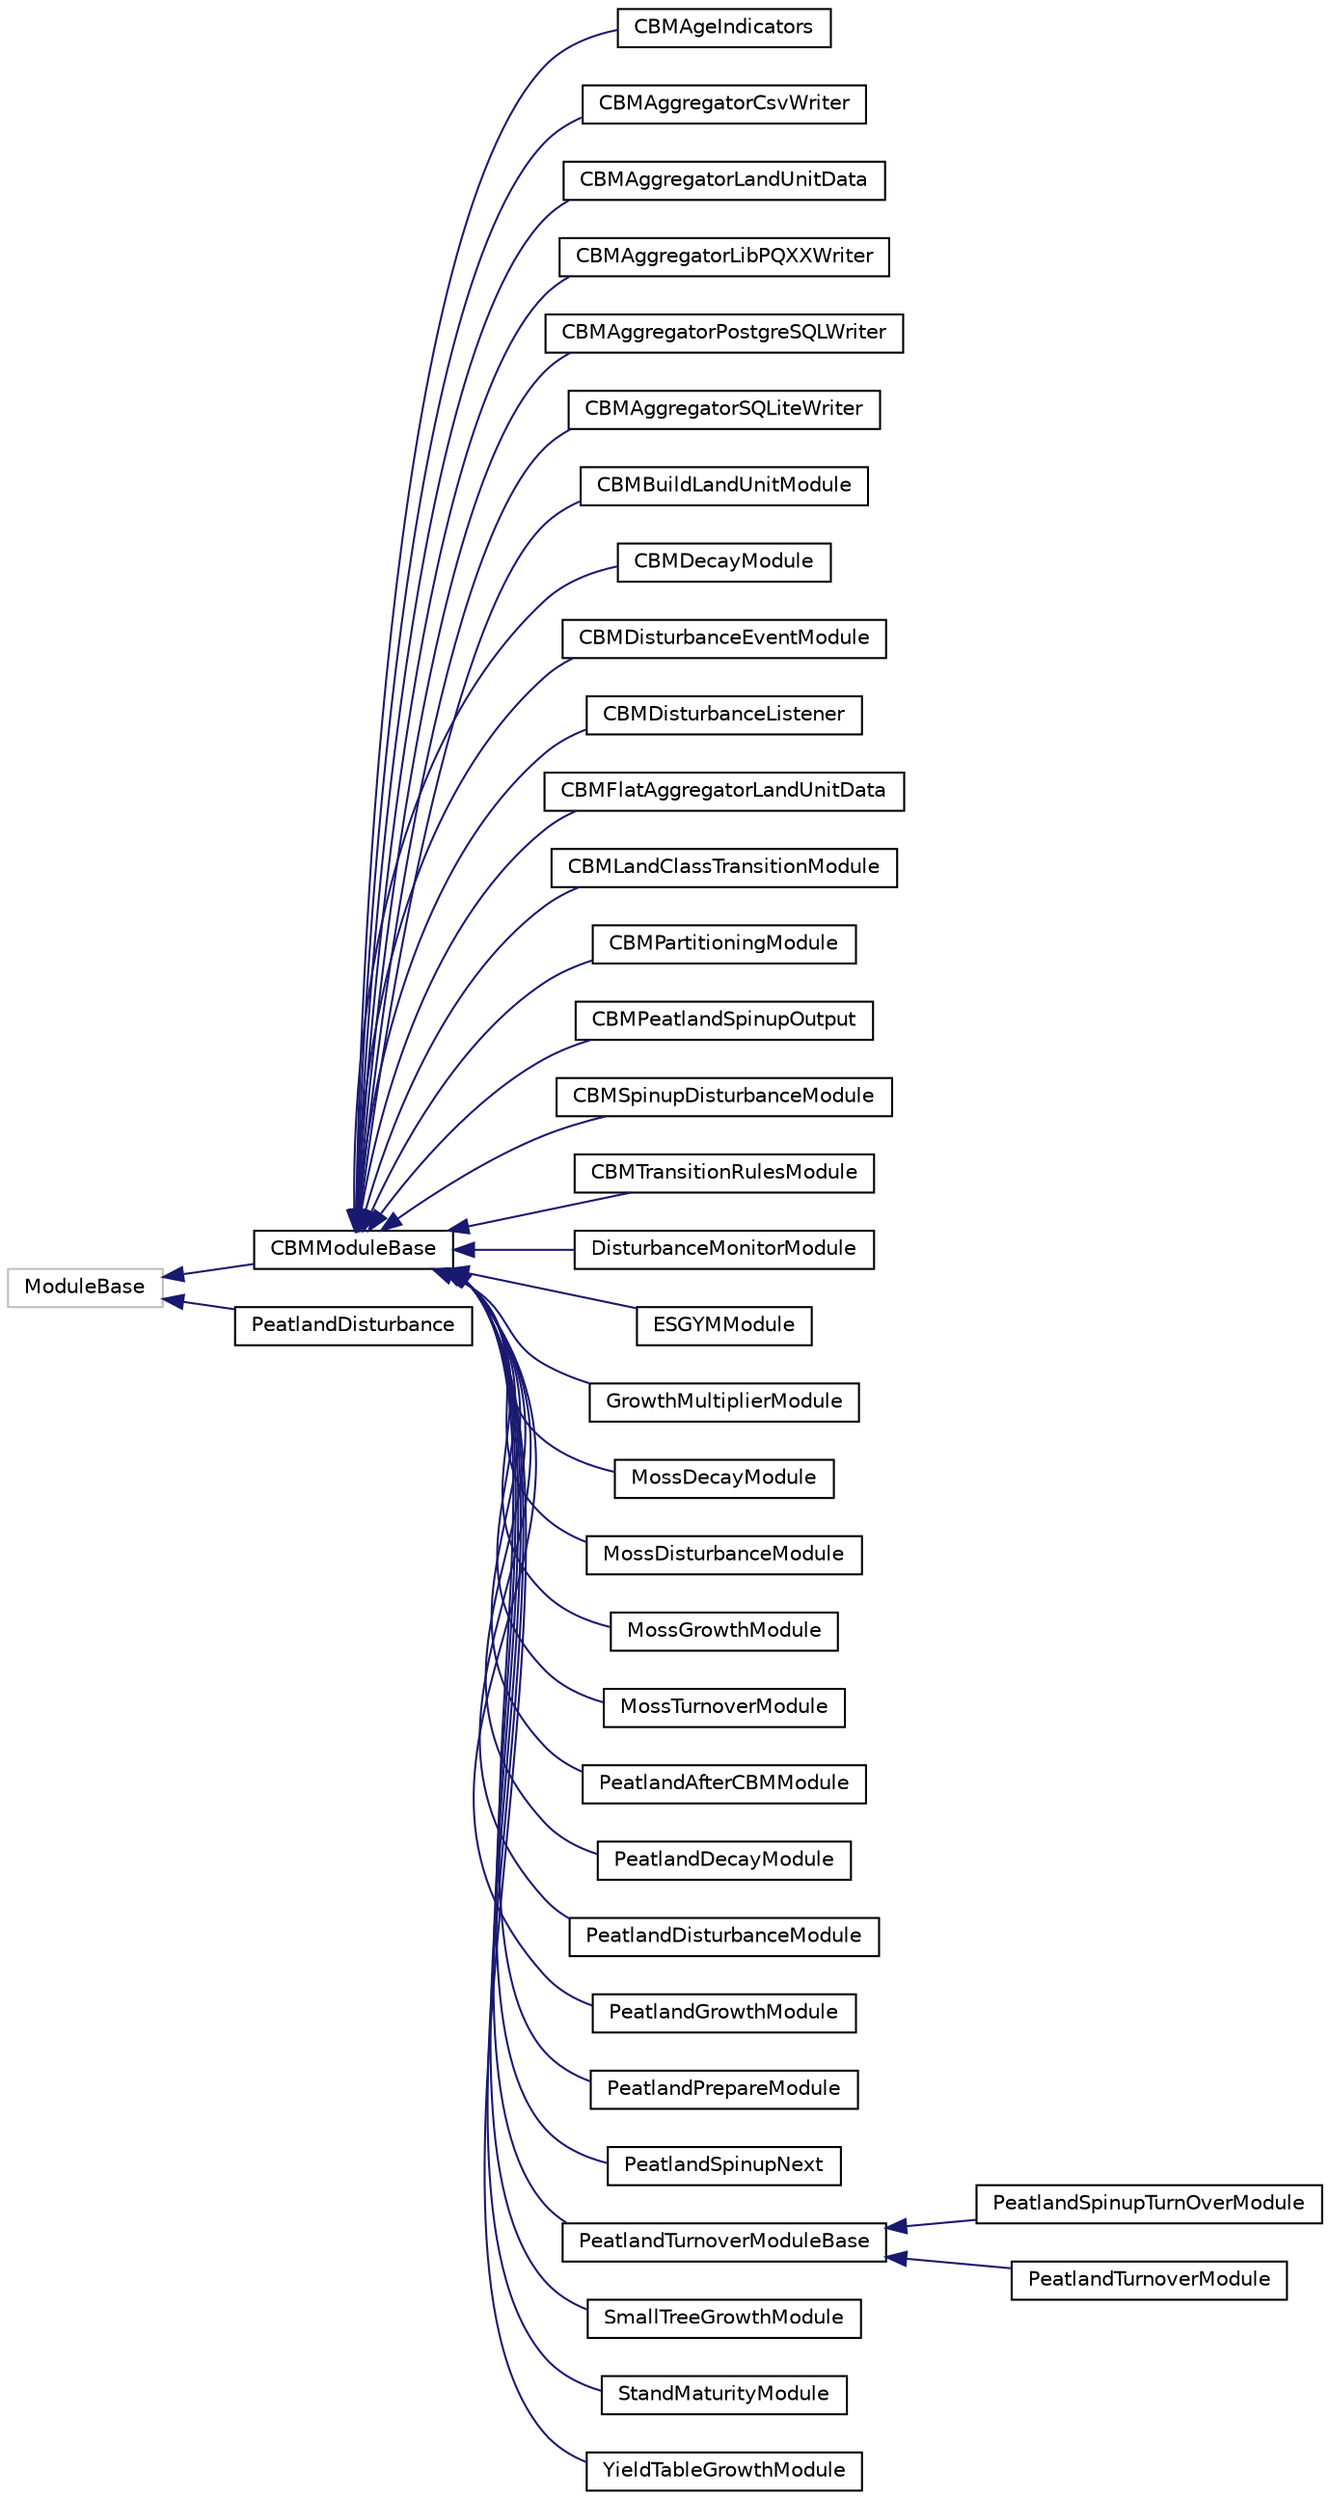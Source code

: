 digraph "Graphical Class Hierarchy"
{
 // LATEX_PDF_SIZE
  edge [fontname="Helvetica",fontsize="10",labelfontname="Helvetica",labelfontsize="10"];
  node [fontname="Helvetica",fontsize="10",shape=record];
  rankdir="LR";
  Node51 [label="ModuleBase",height=0.2,width=0.4,color="grey75", fillcolor="white", style="filled",tooltip=" "];
  Node51 -> Node0 [dir="back",color="midnightblue",fontsize="10",style="solid",fontname="Helvetica"];
  Node0 [label="CBMModuleBase",height=0.2,width=0.4,color="black", fillcolor="white", style="filled",URL="$classmoja_1_1modules_1_1cbm_1_1CBMModuleBase.html",tooltip=" "];
  Node0 -> Node1 [dir="back",color="midnightblue",fontsize="10",style="solid",fontname="Helvetica"];
  Node1 [label="CBMAgeIndicators",height=0.2,width=0.4,color="black", fillcolor="white", style="filled",URL="$classmoja_1_1modules_1_1cbm_1_1CBMAgeIndicators.html",tooltip=" "];
  Node0 -> Node2 [dir="back",color="midnightblue",fontsize="10",style="solid",fontname="Helvetica"];
  Node2 [label="CBMAggregatorCsvWriter",height=0.2,width=0.4,color="black", fillcolor="white", style="filled",URL="$classmoja_1_1modules_1_1cbm_1_1CBMAggregatorCsvWriter.html",tooltip=" "];
  Node0 -> Node3 [dir="back",color="midnightblue",fontsize="10",style="solid",fontname="Helvetica"];
  Node3 [label="CBMAggregatorLandUnitData",height=0.2,width=0.4,color="black", fillcolor="white", style="filled",URL="$classmoja_1_1modules_1_1cbm_1_1CBMAggregatorLandUnitData.html",tooltip=" "];
  Node0 -> Node4 [dir="back",color="midnightblue",fontsize="10",style="solid",fontname="Helvetica"];
  Node4 [label="CBMAggregatorLibPQXXWriter",height=0.2,width=0.4,color="black", fillcolor="white", style="filled",URL="$classmoja_1_1modules_1_1cbm_1_1CBMAggregatorLibPQXXWriter.html",tooltip=" "];
  Node0 -> Node5 [dir="back",color="midnightblue",fontsize="10",style="solid",fontname="Helvetica"];
  Node5 [label="CBMAggregatorPostgreSQLWriter",height=0.2,width=0.4,color="black", fillcolor="white", style="filled",URL="$classmoja_1_1modules_1_1cbm_1_1CBMAggregatorPostgreSQLWriter.html",tooltip=" "];
  Node0 -> Node6 [dir="back",color="midnightblue",fontsize="10",style="solid",fontname="Helvetica"];
  Node6 [label="CBMAggregatorSQLiteWriter",height=0.2,width=0.4,color="black", fillcolor="white", style="filled",URL="$classmoja_1_1modules_1_1cbm_1_1CBMAggregatorSQLiteWriter.html",tooltip=" "];
  Node0 -> Node7 [dir="back",color="midnightblue",fontsize="10",style="solid",fontname="Helvetica"];
  Node7 [label="CBMBuildLandUnitModule",height=0.2,width=0.4,color="black", fillcolor="white", style="filled",URL="$classmoja_1_1modules_1_1cbm_1_1CBMBuildLandUnitModule.html",tooltip=" "];
  Node0 -> Node8 [dir="back",color="midnightblue",fontsize="10",style="solid",fontname="Helvetica"];
  Node8 [label="CBMDecayModule",height=0.2,width=0.4,color="black", fillcolor="white", style="filled",URL="$classmoja_1_1modules_1_1cbm_1_1CBMDecayModule.html",tooltip="Performs annual decay and turnover on a set of dead organic matter pools"];
  Node0 -> Node9 [dir="back",color="midnightblue",fontsize="10",style="solid",fontname="Helvetica"];
  Node9 [label="CBMDisturbanceEventModule",height=0.2,width=0.4,color="black", fillcolor="white", style="filled",URL="$classmoja_1_1modules_1_1cbm_1_1CBMDisturbanceEventModule.html",tooltip=" "];
  Node0 -> Node10 [dir="back",color="midnightblue",fontsize="10",style="solid",fontname="Helvetica"];
  Node10 [label="CBMDisturbanceListener",height=0.2,width=0.4,color="black", fillcolor="white", style="filled",URL="$classmoja_1_1modules_1_1cbm_1_1CBMDisturbanceListener.html",tooltip=" "];
  Node0 -> Node11 [dir="back",color="midnightblue",fontsize="10",style="solid",fontname="Helvetica"];
  Node11 [label="CBMFlatAggregatorLandUnitData",height=0.2,width=0.4,color="black", fillcolor="white", style="filled",URL="$classmoja_1_1modules_1_1cbm_1_1CBMFlatAggregatorLandUnitData.html",tooltip=" "];
  Node0 -> Node12 [dir="back",color="midnightblue",fontsize="10",style="solid",fontname="Helvetica"];
  Node12 [label="CBMLandClassTransitionModule",height=0.2,width=0.4,color="black", fillcolor="white", style="filled",URL="$classmoja_1_1modules_1_1cbm_1_1CBMLandClassTransitionModule.html",tooltip=" "];
  Node0 -> Node13 [dir="back",color="midnightblue",fontsize="10",style="solid",fontname="Helvetica"];
  Node13 [label="CBMPartitioningModule",height=0.2,width=0.4,color="black", fillcolor="white", style="filled",URL="$classmoja_1_1modules_1_1cbm_1_1CBMPartitioningModule.html",tooltip=" "];
  Node0 -> Node14 [dir="back",color="midnightblue",fontsize="10",style="solid",fontname="Helvetica"];
  Node14 [label="CBMPeatlandSpinupOutput",height=0.2,width=0.4,color="black", fillcolor="white", style="filled",URL="$classmoja_1_1modules_1_1cbm_1_1CBMPeatlandSpinupOutput.html",tooltip=" "];
  Node0 -> Node15 [dir="back",color="midnightblue",fontsize="10",style="solid",fontname="Helvetica"];
  Node15 [label="CBMSpinupDisturbanceModule",height=0.2,width=0.4,color="black", fillcolor="white", style="filled",URL="$classmoja_1_1modules_1_1cbm_1_1CBMSpinupDisturbanceModule.html",tooltip=" "];
  Node0 -> Node16 [dir="back",color="midnightblue",fontsize="10",style="solid",fontname="Helvetica"];
  Node16 [label="CBMTransitionRulesModule",height=0.2,width=0.4,color="black", fillcolor="white", style="filled",URL="$classmoja_1_1modules_1_1cbm_1_1CBMTransitionRulesModule.html",tooltip=" "];
  Node0 -> Node17 [dir="back",color="midnightblue",fontsize="10",style="solid",fontname="Helvetica"];
  Node17 [label="DisturbanceMonitorModule",height=0.2,width=0.4,color="black", fillcolor="white", style="filled",URL="$classmoja_1_1modules_1_1cbm_1_1DisturbanceMonitorModule.html",tooltip=" "];
  Node0 -> Node18 [dir="back",color="midnightblue",fontsize="10",style="solid",fontname="Helvetica"];
  Node18 [label="ESGYMModule",height=0.2,width=0.4,color="black", fillcolor="white", style="filled",URL="$classmoja_1_1modules_1_1cbm_1_1ESGYMModule.html",tooltip=" "];
  Node0 -> Node19 [dir="back",color="midnightblue",fontsize="10",style="solid",fontname="Helvetica"];
  Node19 [label="GrowthMultiplierModule",height=0.2,width=0.4,color="black", fillcolor="white", style="filled",URL="$classmoja_1_1modules_1_1cbm_1_1GrowthMultiplierModule.html",tooltip=" "];
  Node0 -> Node20 [dir="back",color="midnightblue",fontsize="10",style="solid",fontname="Helvetica"];
  Node20 [label="MossDecayModule",height=0.2,width=0.4,color="black", fillcolor="white", style="filled",URL="$classmoja_1_1modules_1_1cbm_1_1MossDecayModule.html",tooltip="Parameters for moss related computing."];
  Node0 -> Node21 [dir="back",color="midnightblue",fontsize="10",style="solid",fontname="Helvetica"];
  Node21 [label="MossDisturbanceModule",height=0.2,width=0.4,color="black", fillcolor="white", style="filled",URL="$classmoja_1_1modules_1_1cbm_1_1MossDisturbanceModule.html",tooltip=" "];
  Node0 -> Node22 [dir="back",color="midnightblue",fontsize="10",style="solid",fontname="Helvetica"];
  Node22 [label="MossGrowthModule",height=0.2,width=0.4,color="black", fillcolor="white", style="filled",URL="$classmoja_1_1modules_1_1cbm_1_1MossGrowthModule.html",tooltip="Parameters for moss related computing."];
  Node0 -> Node23 [dir="back",color="midnightblue",fontsize="10",style="solid",fontname="Helvetica"];
  Node23 [label="MossTurnoverModule",height=0.2,width=0.4,color="black", fillcolor="white", style="filled",URL="$classmoja_1_1modules_1_1cbm_1_1MossTurnoverModule.html",tooltip="Parameters for moss related computing."];
  Node0 -> Node24 [dir="back",color="midnightblue",fontsize="10",style="solid",fontname="Helvetica"];
  Node24 [label="PeatlandAfterCBMModule",height=0.2,width=0.4,color="black", fillcolor="white", style="filled",URL="$classmoja_1_1modules_1_1cbm_1_1PeatlandAfterCBMModule.html",tooltip=" "];
  Node0 -> Node25 [dir="back",color="midnightblue",fontsize="10",style="solid",fontname="Helvetica"];
  Node25 [label="PeatlandDecayModule",height=0.2,width=0.4,color="black", fillcolor="white", style="filled",URL="$classmoja_1_1modules_1_1cbm_1_1PeatlandDecayModule.html",tooltip=" "];
  Node0 -> Node26 [dir="back",color="midnightblue",fontsize="10",style="solid",fontname="Helvetica"];
  Node26 [label="PeatlandDisturbanceModule",height=0.2,width=0.4,color="black", fillcolor="white", style="filled",URL="$classmoja_1_1modules_1_1cbm_1_1PeatlandDisturbanceModule.html",tooltip=" "];
  Node0 -> Node27 [dir="back",color="midnightblue",fontsize="10",style="solid",fontname="Helvetica"];
  Node27 [label="PeatlandGrowthModule",height=0.2,width=0.4,color="black", fillcolor="white", style="filled",URL="$classmoja_1_1modules_1_1cbm_1_1PeatlandGrowthModule.html",tooltip=" "];
  Node0 -> Node28 [dir="back",color="midnightblue",fontsize="10",style="solid",fontname="Helvetica"];
  Node28 [label="PeatlandPrepareModule",height=0.2,width=0.4,color="black", fillcolor="white", style="filled",URL="$classmoja_1_1modules_1_1cbm_1_1PeatlandPrepareModule.html",tooltip=" "];
  Node0 -> Node29 [dir="back",color="midnightblue",fontsize="10",style="solid",fontname="Helvetica"];
  Node29 [label="PeatlandSpinupNext",height=0.2,width=0.4,color="black", fillcolor="white", style="filled",URL="$classmoja_1_1modules_1_1cbm_1_1PeatlandSpinupNext.html",tooltip=" "];
  Node0 -> Node30 [dir="back",color="midnightblue",fontsize="10",style="solid",fontname="Helvetica"];
  Node30 [label="PeatlandTurnoverModuleBase",height=0.2,width=0.4,color="black", fillcolor="white", style="filled",URL="$classmoja_1_1modules_1_1cbm_1_1PeatlandTurnoverModuleBase.html",tooltip=" "];
  Node30 -> Node31 [dir="back",color="midnightblue",fontsize="10",style="solid",fontname="Helvetica"];
  Node31 [label="PeatlandSpinupTurnOverModule",height=0.2,width=0.4,color="black", fillcolor="white", style="filled",URL="$classmoja_1_1modules_1_1cbm_1_1PeatlandSpinupTurnOverModule.html",tooltip=" "];
  Node30 -> Node32 [dir="back",color="midnightblue",fontsize="10",style="solid",fontname="Helvetica"];
  Node32 [label="PeatlandTurnoverModule",height=0.2,width=0.4,color="black", fillcolor="white", style="filled",URL="$classmoja_1_1modules_1_1cbm_1_1PeatlandTurnoverModule.html",tooltip=" "];
  Node0 -> Node33 [dir="back",color="midnightblue",fontsize="10",style="solid",fontname="Helvetica"];
  Node33 [label="SmallTreeGrowthModule",height=0.2,width=0.4,color="black", fillcolor="white", style="filled",URL="$classmoja_1_1modules_1_1cbm_1_1SmallTreeGrowthModule.html",tooltip=" "];
  Node0 -> Node34 [dir="back",color="midnightblue",fontsize="10",style="solid",fontname="Helvetica"];
  Node34 [label="StandMaturityModule",height=0.2,width=0.4,color="black", fillcolor="white", style="filled",URL="$classmoja_1_1modules_1_1cbm_1_1StandMaturityModule.html",tooltip=" "];
  Node0 -> Node35 [dir="back",color="midnightblue",fontsize="10",style="solid",fontname="Helvetica"];
  Node35 [label="YieldTableGrowthModule",height=0.2,width=0.4,color="black", fillcolor="white", style="filled",URL="$classmoja_1_1modules_1_1cbm_1_1YieldTableGrowthModule.html",tooltip=" "];
  Node51 -> Node88 [dir="back",color="midnightblue",fontsize="10",style="solid",fontname="Helvetica"];
  Node88 [label="PeatlandDisturbance",height=0.2,width=0.4,color="black", fillcolor="white", style="filled",URL="$classmoja_1_1modules_1_1cbm_1_1PeatlandDisturbance.html",tooltip=" "];
}
